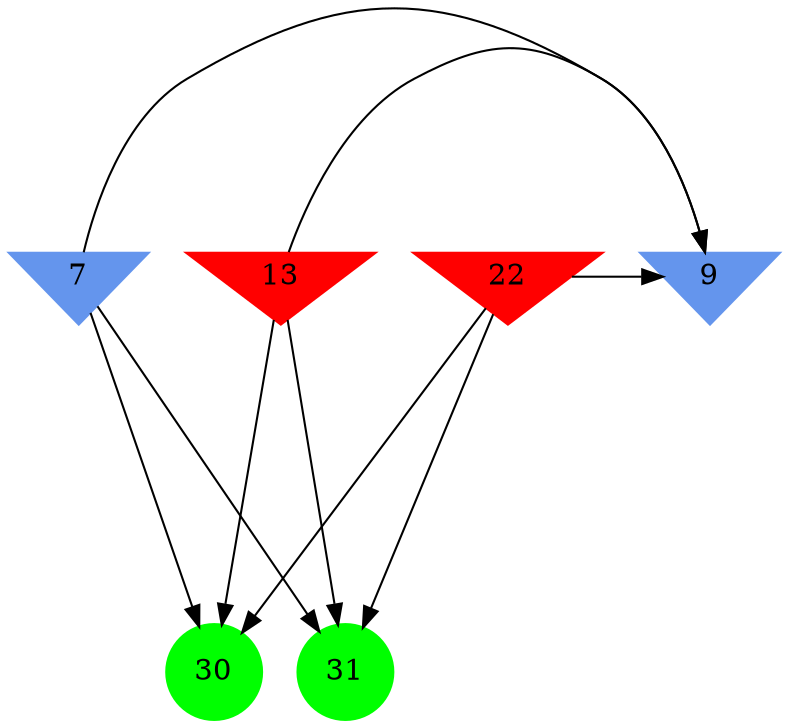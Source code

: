 digraph brain {
	ranksep=2.0;
	7 [shape=invtriangle,style=filled,color=cornflowerblue];
	9 [shape=invtriangle,style=filled,color=cornflowerblue];
	13 [shape=invtriangle,style=filled,color=red];
	22 [shape=invtriangle,style=filled,color=red];
	30 [shape=circle,style=filled,color=green];
	31 [shape=circle,style=filled,color=green];
	13	->	31;
	13	->	30;
	13	->	9;
	7	->	31;
	7	->	30;
	7	->	9;
	22	->	31;
	22	->	30;
	22	->	9;
	{ rank=same; 7; 9; 13; 22; }
	{ rank=same; }
	{ rank=same; 30; 31; }
}
